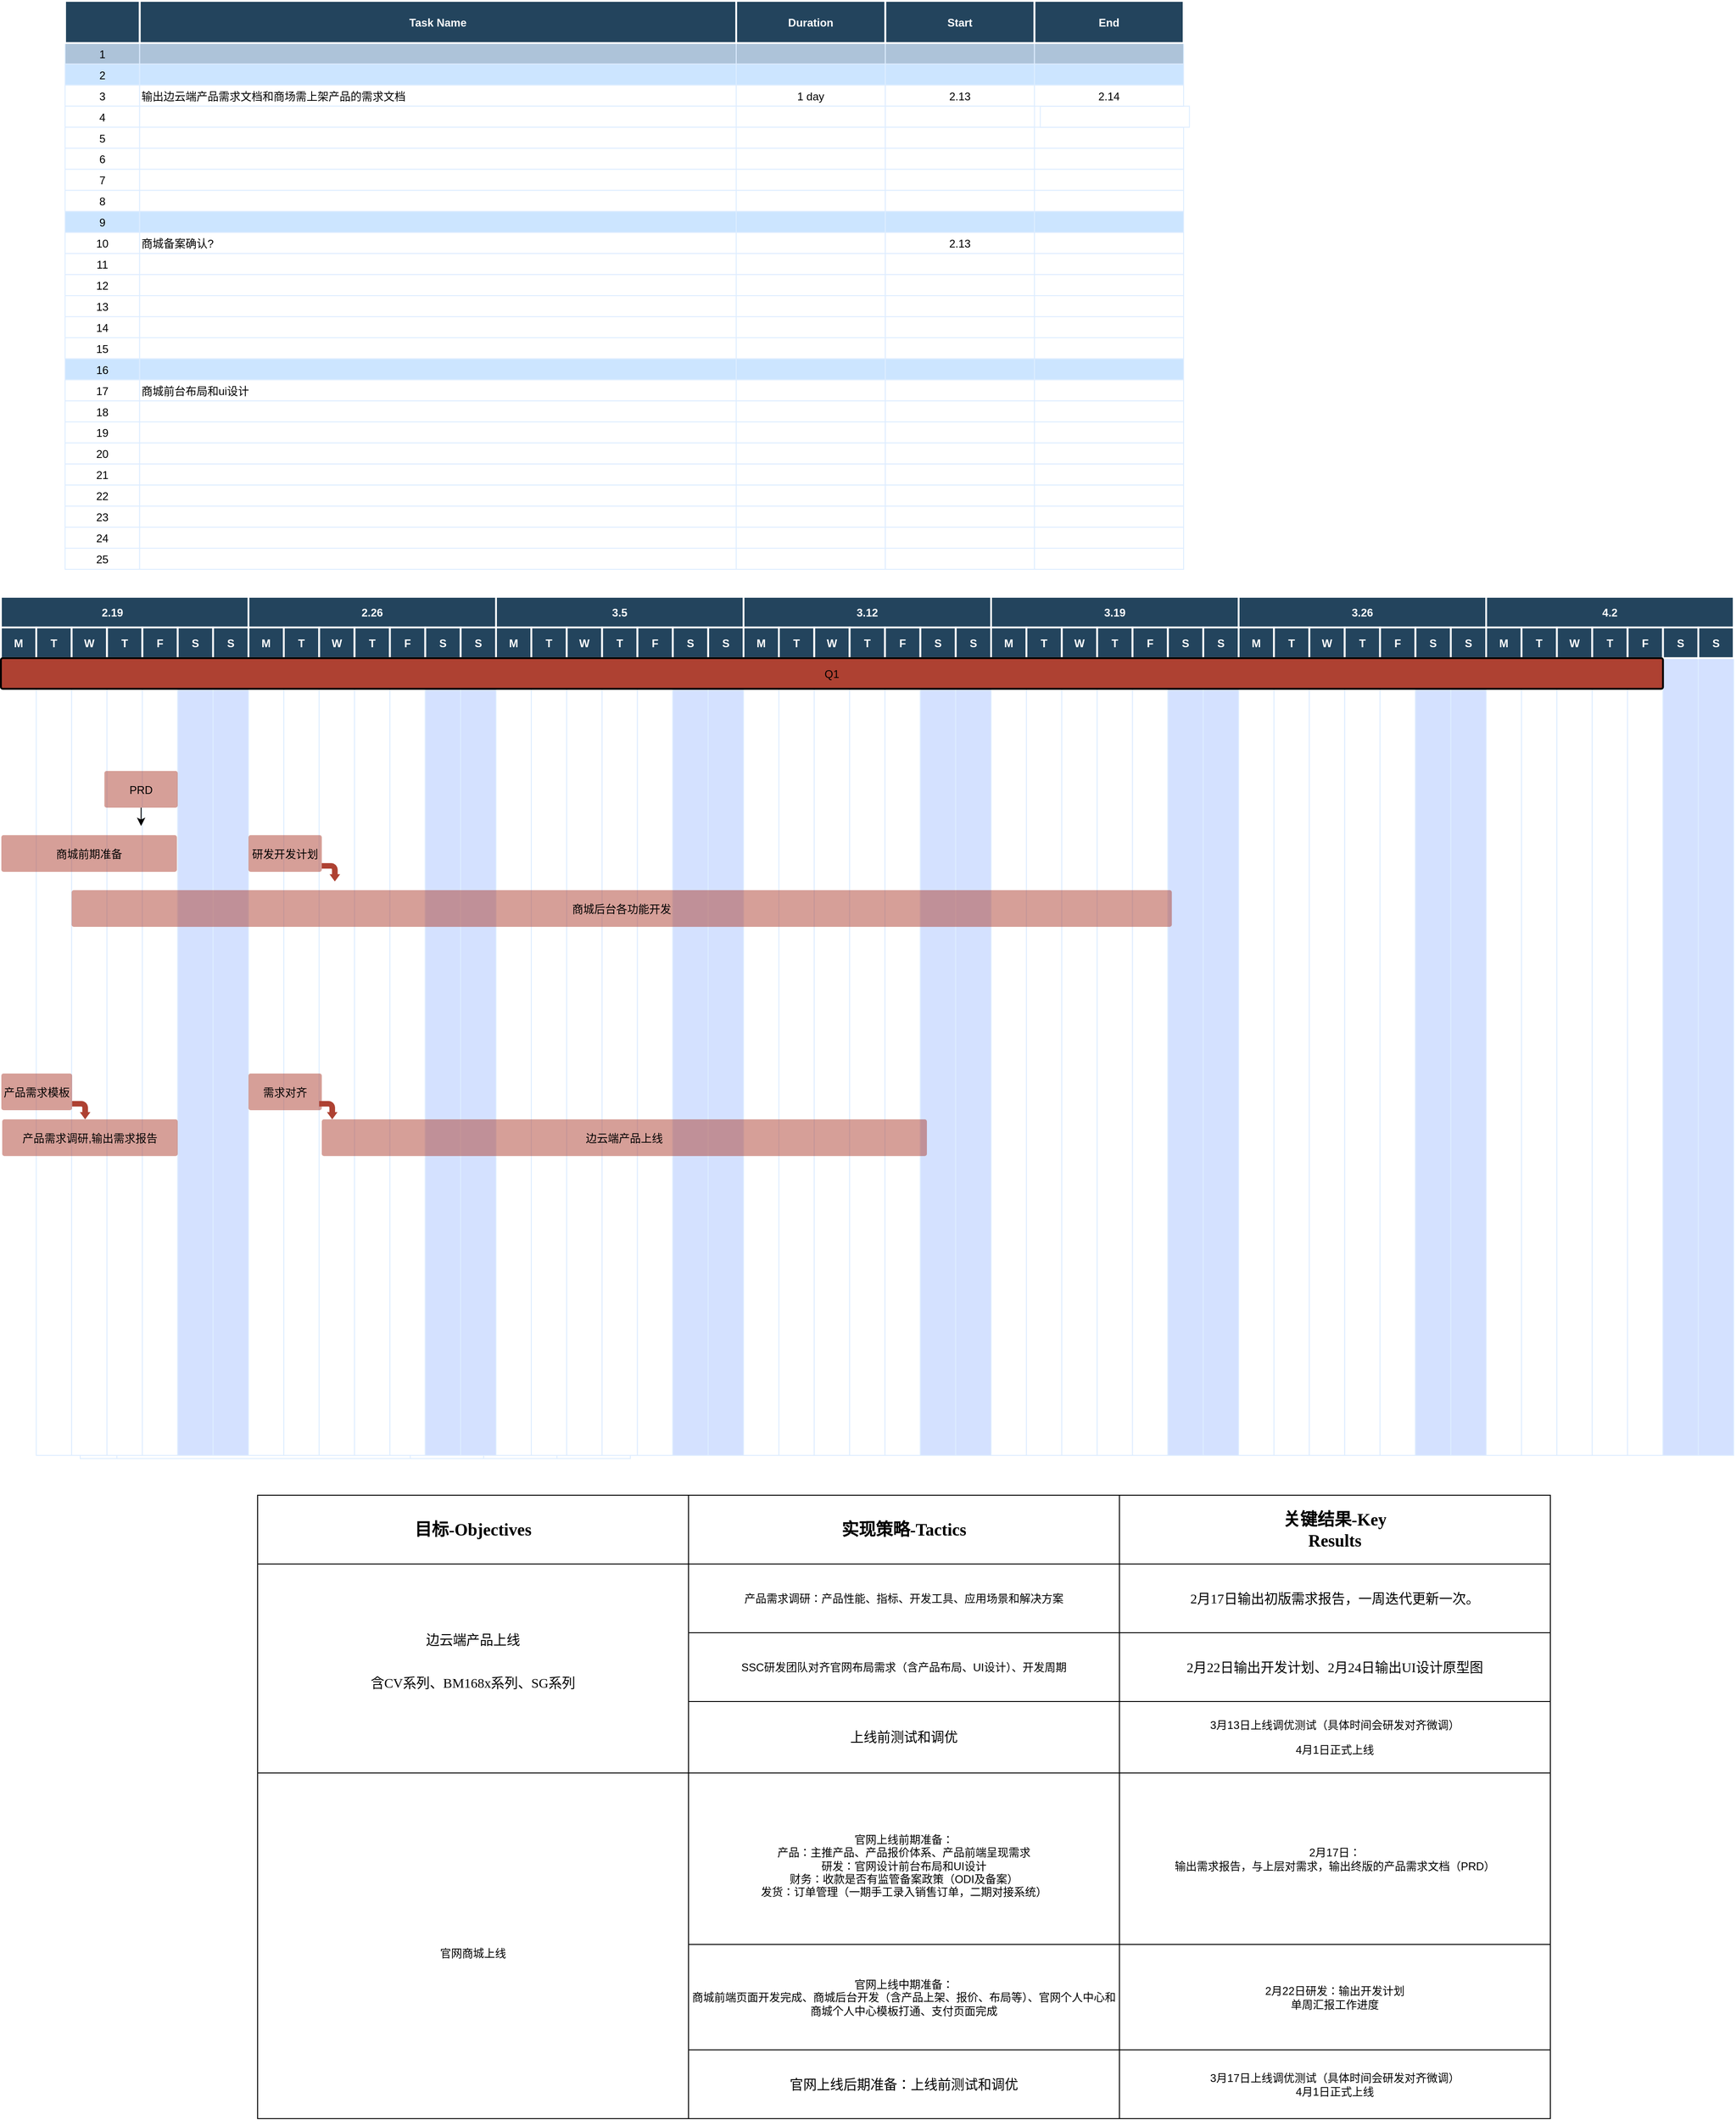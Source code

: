 <mxfile version="20.8.20" type="github">
  <diagram name="Page-1" id="8378b5f6-a2b2-b727-a746-972ab9d02e00">
    <mxGraphModel dx="2355" dy="2565.5" grid="1" gridSize="10" guides="1" tooltips="1" connect="0" arrows="1" fold="1" page="1" pageScale="1.5" pageWidth="1169" pageHeight="827" background="none" math="0" shadow="0">
      <root>
        <mxCell id="0" />
        <mxCell id="1" parent="0" />
        <mxCell id="189" value="26" style="strokeColor=#DEEDFF" parent="1" vertex="1">
          <mxGeometry x="86.5" y="610.0" width="40" height="20" as="geometry" />
        </mxCell>
        <mxCell id="190" value="" style="align=left;strokeColor=#DEEDFF" parent="1" vertex="1">
          <mxGeometry x="126.5" y="610.0" width="320.0" height="20" as="geometry" />
        </mxCell>
        <mxCell id="191" value="" style="strokeColor=#DEEDFF" parent="1" vertex="1">
          <mxGeometry x="446.5" y="610.0" width="80.0" height="20" as="geometry" />
        </mxCell>
        <mxCell id="192" value="" style="strokeColor=#DEEDFF" parent="1" vertex="1">
          <mxGeometry x="526.5" y="610.0" width="80.0" height="20" as="geometry" />
        </mxCell>
        <mxCell id="193" value="" style="strokeColor=#DEEDFF" parent="1" vertex="1">
          <mxGeometry x="606.5" y="610.0" width="80.0" height="20" as="geometry" />
        </mxCell>
        <mxCell id="vqTSIfuXOB0uQjwyaAZh-279" value="" style="shape=table;startSize=0;container=1;collapsible=0;childLayout=tableLayout;" parent="1" vertex="1">
          <mxGeometry x="280" y="670" width="1410" height="680" as="geometry" />
        </mxCell>
        <mxCell id="vqTSIfuXOB0uQjwyaAZh-280" value="" style="shape=tableRow;horizontal=0;startSize=0;swimlaneHead=0;swimlaneBody=0;top=0;left=0;bottom=0;right=0;collapsible=0;dropTarget=0;fillColor=none;points=[[0,0.5],[1,0.5]];portConstraint=eastwest;" parent="vqTSIfuXOB0uQjwyaAZh-279" vertex="1">
          <mxGeometry width="1410" height="75" as="geometry" />
        </mxCell>
        <mxCell id="vqTSIfuXOB0uQjwyaAZh-281" value="&lt;span style=&quot;background-color: initial; font-size: 14pt; font-family: 等线; font-weight: bold;&quot;&gt;目标&lt;/span&gt;&lt;span style=&quot;background-color: initial; font-size: 14pt; font-family: 等线; font-weight: bold;&quot;&gt;-Objectives&lt;/span&gt;" style="shape=partialRectangle;html=1;whiteSpace=wrap;connectable=0;overflow=hidden;fillColor=none;top=0;left=0;bottom=0;right=0;pointerEvents=1;" parent="vqTSIfuXOB0uQjwyaAZh-280" vertex="1">
          <mxGeometry width="470" height="75" as="geometry">
            <mxRectangle width="470" height="75" as="alternateBounds" />
          </mxGeometry>
        </mxCell>
        <mxCell id="vqTSIfuXOB0uQjwyaAZh-282" value="&lt;span style=&quot;text-indent: 0in; background-color: initial; font-size: 14pt; font-family: 等线; font-weight: bold;&quot;&gt;实现策略&lt;/span&gt;&lt;span style=&quot;text-indent: 0in; background-color: initial; font-size: 14pt; font-family: 等线; font-weight: bold;&quot;&gt;-Tactics&lt;/span&gt;&lt;br&gt;" style="shape=partialRectangle;html=1;whiteSpace=wrap;connectable=0;overflow=hidden;fillColor=none;top=0;left=0;bottom=0;right=0;pointerEvents=1;verticalAlign=middle;" parent="vqTSIfuXOB0uQjwyaAZh-280" vertex="1">
          <mxGeometry x="470" width="470" height="75" as="geometry">
            <mxRectangle width="470" height="75" as="alternateBounds" />
          </mxGeometry>
        </mxCell>
        <mxCell id="vqTSIfuXOB0uQjwyaAZh-283" value="&lt;span style=&quot;background-color: initial; font-size: 14pt; font-family: 等线; font-weight: bold;&quot;&gt;关键结果&lt;/span&gt;&lt;span style=&quot;background-color: initial; font-size: 14pt; font-family: 等线; font-weight: bold;&quot;&gt;-Key&lt;/span&gt;&lt;br&gt;&lt;p style=&quot;margin-top: 0pt; margin-bottom: 0pt; margin-left: 0in; direction: ltr; unicode-bidi: embed; word-break: normal;&quot;&gt;&lt;span style=&quot;font-size: 14pt; font-family: 等线; font-weight: bold;&quot;&gt;Results&lt;/span&gt;&lt;/p&gt;" style="shape=partialRectangle;html=1;whiteSpace=wrap;connectable=0;overflow=hidden;fillColor=none;top=0;left=0;bottom=0;right=0;pointerEvents=1;verticalAlign=middle;" parent="vqTSIfuXOB0uQjwyaAZh-280" vertex="1">
          <mxGeometry x="940" width="470" height="75" as="geometry">
            <mxRectangle width="470" height="75" as="alternateBounds" />
          </mxGeometry>
        </mxCell>
        <mxCell id="vqTSIfuXOB0uQjwyaAZh-284" value="" style="shape=tableRow;horizontal=0;startSize=0;swimlaneHead=0;swimlaneBody=0;top=0;left=0;bottom=0;right=0;collapsible=0;dropTarget=0;fillColor=none;points=[[0,0.5],[1,0.5]];portConstraint=eastwest;" parent="vqTSIfuXOB0uQjwyaAZh-279" vertex="1">
          <mxGeometry y="75" width="1410" height="75" as="geometry" />
        </mxCell>
        <mxCell id="vqTSIfuXOB0uQjwyaAZh-285" value="&lt;span style=&quot;font-family: 等线; font-size: 11pt; background-color: initial;&quot;&gt;边云端产品上线&lt;/span&gt;&lt;br&gt;&lt;br&gt;&lt;br&gt;&lt;p style=&quot;margin-top: 0pt; margin-bottom: 0pt; margin-left: 0in; direction: ltr; unicode-bidi: embed; word-break: normal;&quot;&gt;&lt;span style=&quot;font-size: 11pt; font-family: 等线;&quot;&gt;含CV系列、BM168x系列、SG系列&lt;/span&gt;&lt;/p&gt;&lt;br&gt;" style="shape=partialRectangle;html=1;whiteSpace=wrap;connectable=0;overflow=hidden;fillColor=none;top=0;left=0;bottom=0;right=0;pointerEvents=1;rowspan=3;colspan=1;" parent="vqTSIfuXOB0uQjwyaAZh-284" vertex="1">
          <mxGeometry width="470" height="228" as="geometry">
            <mxRectangle width="470" height="75" as="alternateBounds" />
          </mxGeometry>
        </mxCell>
        <mxCell id="vqTSIfuXOB0uQjwyaAZh-286" value="产品需求调研：产品性能、指标、开发工具、应用场景和解决方案" style="shape=partialRectangle;html=1;whiteSpace=wrap;connectable=0;overflow=hidden;fillColor=none;top=0;left=0;bottom=0;right=0;pointerEvents=1;" parent="vqTSIfuXOB0uQjwyaAZh-284" vertex="1">
          <mxGeometry x="470" width="470" height="75" as="geometry">
            <mxRectangle width="470" height="75" as="alternateBounds" />
          </mxGeometry>
        </mxCell>
        <mxCell id="vqTSIfuXOB0uQjwyaAZh-287" value="&lt;span style=&quot;background-color: initial; font-size: 11pt; font-family: 等线;&quot;&gt;2&lt;/span&gt;&lt;span style=&quot;background-color: initial; font-size: 11pt; font-family: 等线;&quot;&gt;月&lt;/span&gt;&lt;span style=&quot;background-color: initial; font-size: 11pt; font-family: 等线;&quot;&gt;17&lt;/span&gt;&lt;span style=&quot;background-color: initial; font-size: 11pt; font-family: 等线;&quot;&gt;日输出初版需求报告，一周迭代更新一次。&lt;/span&gt;" style="shape=partialRectangle;html=1;whiteSpace=wrap;connectable=0;overflow=hidden;fillColor=none;top=0;left=0;bottom=0;right=0;pointerEvents=1;" parent="vqTSIfuXOB0uQjwyaAZh-284" vertex="1">
          <mxGeometry x="940" width="470" height="75" as="geometry">
            <mxRectangle width="470" height="75" as="alternateBounds" />
          </mxGeometry>
        </mxCell>
        <mxCell id="vqTSIfuXOB0uQjwyaAZh-288" value="" style="shape=tableRow;horizontal=0;startSize=0;swimlaneHead=0;swimlaneBody=0;top=0;left=0;bottom=0;right=0;collapsible=0;dropTarget=0;fillColor=none;points=[[0,0.5],[1,0.5]];portConstraint=eastwest;" parent="vqTSIfuXOB0uQjwyaAZh-279" vertex="1">
          <mxGeometry y="150" width="1410" height="75" as="geometry" />
        </mxCell>
        <mxCell id="vqTSIfuXOB0uQjwyaAZh-289" value="" style="shape=partialRectangle;html=1;whiteSpace=wrap;connectable=0;overflow=hidden;fillColor=none;top=0;left=0;bottom=0;right=0;pointerEvents=1;" parent="vqTSIfuXOB0uQjwyaAZh-288" vertex="1" visible="0">
          <mxGeometry width="470" height="75" as="geometry">
            <mxRectangle width="470" height="75" as="alternateBounds" />
          </mxGeometry>
        </mxCell>
        <mxCell id="vqTSIfuXOB0uQjwyaAZh-290" value="SSC研发团队对齐官网布局需求（含产品布局、UI设计）、开发周期" style="shape=partialRectangle;html=1;whiteSpace=wrap;connectable=0;overflow=hidden;fillColor=none;top=0;left=0;bottom=0;right=0;pointerEvents=1;" parent="vqTSIfuXOB0uQjwyaAZh-288" vertex="1">
          <mxGeometry x="470" width="470" height="75" as="geometry">
            <mxRectangle width="470" height="75" as="alternateBounds" />
          </mxGeometry>
        </mxCell>
        <mxCell id="vqTSIfuXOB0uQjwyaAZh-291" value="&lt;span style=&quot;background-color: initial; font-size: 11pt; font-family: 等线;&quot;&gt;2&lt;/span&gt;&lt;span style=&quot;background-color: initial; font-size: 11pt; font-family: 等线;&quot;&gt;月&lt;/span&gt;&lt;span style=&quot;background-color: initial; font-size: 11pt; font-family: 等线;&quot;&gt;22&lt;/span&gt;&lt;span style=&quot;background-color: initial; font-size: 11pt; font-family: 等线;&quot;&gt;日输出开发计划、&lt;/span&gt;&lt;span style=&quot;background-color: initial; font-size: 11pt; font-family: 等线;&quot;&gt;2&lt;/span&gt;&lt;span style=&quot;background-color: initial; font-size: 11pt; font-family: 等线;&quot;&gt;月&lt;/span&gt;&lt;span style=&quot;background-color: initial; font-size: 11pt; font-family: 等线;&quot;&gt;24&lt;/span&gt;&lt;span style=&quot;background-color: initial; font-size: 11pt; font-family: 等线;&quot;&gt;日输出&lt;/span&gt;&lt;span style=&quot;background-color: initial; font-size: 11pt; font-family: 等线;&quot;&gt;UI&lt;/span&gt;&lt;span style=&quot;background-color: initial; font-size: 11pt; font-family: 等线;&quot;&gt;设计原型图&lt;/span&gt;" style="shape=partialRectangle;html=1;whiteSpace=wrap;connectable=0;overflow=hidden;fillColor=none;top=0;left=0;bottom=0;right=0;pointerEvents=1;" parent="vqTSIfuXOB0uQjwyaAZh-288" vertex="1">
          <mxGeometry x="940" width="470" height="75" as="geometry">
            <mxRectangle width="470" height="75" as="alternateBounds" />
          </mxGeometry>
        </mxCell>
        <mxCell id="vqTSIfuXOB0uQjwyaAZh-292" value="" style="shape=tableRow;horizontal=0;startSize=0;swimlaneHead=0;swimlaneBody=0;top=0;left=0;bottom=0;right=0;collapsible=0;dropTarget=0;fillColor=none;points=[[0,0.5],[1,0.5]];portConstraint=eastwest;" parent="vqTSIfuXOB0uQjwyaAZh-279" vertex="1">
          <mxGeometry y="225" width="1410" height="78" as="geometry" />
        </mxCell>
        <mxCell id="vqTSIfuXOB0uQjwyaAZh-293" value="" style="shape=partialRectangle;html=1;whiteSpace=wrap;connectable=0;overflow=hidden;fillColor=none;top=0;left=0;bottom=0;right=0;pointerEvents=1;" parent="vqTSIfuXOB0uQjwyaAZh-292" vertex="1" visible="0">
          <mxGeometry width="470" height="78" as="geometry">
            <mxRectangle width="470" height="78" as="alternateBounds" />
          </mxGeometry>
        </mxCell>
        <mxCell id="vqTSIfuXOB0uQjwyaAZh-294" value="&lt;span style=&quot;font-family: 等线; font-size: 11pt; background-color: initial;&quot;&gt;上线前测试和调优&lt;/span&gt;&lt;br&gt;" style="shape=partialRectangle;html=1;whiteSpace=wrap;connectable=0;overflow=hidden;fillColor=none;top=0;left=0;bottom=0;right=0;pointerEvents=1;" parent="vqTSIfuXOB0uQjwyaAZh-292" vertex="1">
          <mxGeometry x="470" width="470" height="78" as="geometry">
            <mxRectangle width="470" height="78" as="alternateBounds" />
          </mxGeometry>
        </mxCell>
        <mxCell id="vqTSIfuXOB0uQjwyaAZh-295" value="&lt;p&gt;3月13日上线调优测试（具体时间会研发对齐微调）&lt;/p&gt;&lt;p&gt;&lt;span style=&quot;background-color: initial;&quot;&gt;4月1日正式上线&lt;/span&gt;&lt;/p&gt;" style="shape=partialRectangle;html=1;whiteSpace=wrap;connectable=0;overflow=hidden;fillColor=none;top=0;left=0;bottom=0;right=0;pointerEvents=1;" parent="vqTSIfuXOB0uQjwyaAZh-292" vertex="1">
          <mxGeometry x="940" width="470" height="78" as="geometry">
            <mxRectangle width="470" height="78" as="alternateBounds" />
          </mxGeometry>
        </mxCell>
        <mxCell id="vqTSIfuXOB0uQjwyaAZh-296" value="" style="shape=tableRow;horizontal=0;startSize=0;swimlaneHead=0;swimlaneBody=0;top=0;left=0;bottom=0;right=0;collapsible=0;dropTarget=0;fillColor=none;points=[[0,0.5],[1,0.5]];portConstraint=eastwest;" parent="vqTSIfuXOB0uQjwyaAZh-279" vertex="1">
          <mxGeometry y="303" width="1410" height="187" as="geometry" />
        </mxCell>
        <mxCell id="vqTSIfuXOB0uQjwyaAZh-297" value="&lt;br&gt;&lt;div&gt;官网商城上线&lt;/div&gt;" style="shape=partialRectangle;html=1;whiteSpace=wrap;connectable=0;overflow=hidden;fillColor=none;top=0;left=0;bottom=0;right=0;pointerEvents=1;rowspan=3;colspan=1;" parent="vqTSIfuXOB0uQjwyaAZh-296" vertex="1">
          <mxGeometry width="470" height="377" as="geometry">
            <mxRectangle width="470" height="187" as="alternateBounds" />
          </mxGeometry>
        </mxCell>
        <mxCell id="vqTSIfuXOB0uQjwyaAZh-298" value="&lt;div&gt;&lt;br&gt;&lt;/div&gt;&lt;div&gt;官网上线前期准备：&lt;/div&gt;&lt;div&gt;产品：主推产品、产品报价体系、产品前端呈现需求&lt;/div&gt;&lt;div&gt;研发：官网设计前台布局和UI设计&lt;/div&gt;&lt;div&gt;财务：收款是否有监管备案政策（ODI及备案）&lt;/div&gt;&lt;div&gt;发货：订单管理（一期手工录入销售订单，二期对接系统）&lt;/div&gt;" style="shape=partialRectangle;html=1;whiteSpace=wrap;connectable=0;overflow=hidden;fillColor=none;top=0;left=0;bottom=0;right=0;pointerEvents=1;" parent="vqTSIfuXOB0uQjwyaAZh-296" vertex="1">
          <mxGeometry x="470" width="470" height="187" as="geometry">
            <mxRectangle width="470" height="187" as="alternateBounds" />
          </mxGeometry>
        </mxCell>
        <mxCell id="vqTSIfuXOB0uQjwyaAZh-299" value="&lt;div&gt;2月17日：&lt;/div&gt;&lt;div&gt;输出需求报告，与上层对需求，输出终版的产品需求文档（PRD）&lt;/div&gt;" style="shape=partialRectangle;html=1;whiteSpace=wrap;connectable=0;overflow=hidden;fillColor=none;top=0;left=0;bottom=0;right=0;pointerEvents=1;" parent="vqTSIfuXOB0uQjwyaAZh-296" vertex="1">
          <mxGeometry x="940" width="470" height="187" as="geometry">
            <mxRectangle width="470" height="187" as="alternateBounds" />
          </mxGeometry>
        </mxCell>
        <mxCell id="vqTSIfuXOB0uQjwyaAZh-300" value="" style="shape=tableRow;horizontal=0;startSize=0;swimlaneHead=0;swimlaneBody=0;top=0;left=0;bottom=0;right=0;collapsible=0;dropTarget=0;fillColor=none;points=[[0,0.5],[1,0.5]];portConstraint=eastwest;" parent="vqTSIfuXOB0uQjwyaAZh-279" vertex="1">
          <mxGeometry y="490" width="1410" height="115" as="geometry" />
        </mxCell>
        <mxCell id="vqTSIfuXOB0uQjwyaAZh-301" value="" style="shape=partialRectangle;html=1;whiteSpace=wrap;connectable=0;overflow=hidden;fillColor=none;top=0;left=0;bottom=0;right=0;pointerEvents=1;" parent="vqTSIfuXOB0uQjwyaAZh-300" vertex="1" visible="0">
          <mxGeometry width="470" height="115" as="geometry">
            <mxRectangle width="470" height="115" as="alternateBounds" />
          </mxGeometry>
        </mxCell>
        <mxCell id="vqTSIfuXOB0uQjwyaAZh-302" value="&lt;div&gt;官网上线中期准备：&lt;/div&gt;&lt;div&gt;商城前端页面开发完成、商城后台开发（含产品上架、报价、布局等）、官网个人中心和商城个人中心模板打通、支付页面完成&lt;/div&gt;" style="shape=partialRectangle;html=1;whiteSpace=wrap;connectable=0;overflow=hidden;fillColor=none;top=0;left=0;bottom=0;right=0;pointerEvents=1;" parent="vqTSIfuXOB0uQjwyaAZh-300" vertex="1">
          <mxGeometry x="470" width="470" height="115" as="geometry">
            <mxRectangle width="470" height="115" as="alternateBounds" />
          </mxGeometry>
        </mxCell>
        <mxCell id="vqTSIfuXOB0uQjwyaAZh-303" value="&lt;div&gt;2月22日研发：输出开发计划&lt;/div&gt;&lt;div&gt;单周汇报工作进度&lt;/div&gt;" style="shape=partialRectangle;html=1;whiteSpace=wrap;connectable=0;overflow=hidden;fillColor=none;top=0;left=0;bottom=0;right=0;pointerEvents=1;" parent="vqTSIfuXOB0uQjwyaAZh-300" vertex="1">
          <mxGeometry x="940" width="470" height="115" as="geometry">
            <mxRectangle width="470" height="115" as="alternateBounds" />
          </mxGeometry>
        </mxCell>
        <mxCell id="vqTSIfuXOB0uQjwyaAZh-304" style="shape=tableRow;horizontal=0;startSize=0;swimlaneHead=0;swimlaneBody=0;top=0;left=0;bottom=0;right=0;collapsible=0;dropTarget=0;fillColor=none;points=[[0,0.5],[1,0.5]];portConstraint=eastwest;" parent="vqTSIfuXOB0uQjwyaAZh-279" vertex="1">
          <mxGeometry y="605" width="1410" height="75" as="geometry" />
        </mxCell>
        <mxCell id="vqTSIfuXOB0uQjwyaAZh-305" style="shape=partialRectangle;html=1;whiteSpace=wrap;connectable=0;overflow=hidden;fillColor=none;top=0;left=0;bottom=0;right=0;pointerEvents=1;" parent="vqTSIfuXOB0uQjwyaAZh-304" vertex="1" visible="0">
          <mxGeometry width="470" height="75" as="geometry">
            <mxRectangle width="470" height="75" as="alternateBounds" />
          </mxGeometry>
        </mxCell>
        <mxCell id="vqTSIfuXOB0uQjwyaAZh-306" value="&lt;span style=&quot;background-color: initial; font-size: 11pt; font-family: 等线;&quot;&gt;官网上线后期准备：&lt;/span&gt;&lt;span style=&quot;background-color: initial; font-size: 11pt; font-family: 等线;&quot;&gt;上线前测试和调优&lt;/span&gt;" style="shape=partialRectangle;html=1;whiteSpace=wrap;connectable=0;overflow=hidden;fillColor=none;top=0;left=0;bottom=0;right=0;pointerEvents=1;" parent="vqTSIfuXOB0uQjwyaAZh-304" vertex="1">
          <mxGeometry x="470" width="470" height="75" as="geometry">
            <mxRectangle width="470" height="75" as="alternateBounds" />
          </mxGeometry>
        </mxCell>
        <mxCell id="vqTSIfuXOB0uQjwyaAZh-307" value="&lt;div&gt;3月17日上线调优测试（具体时间会研发对齐微调）&lt;/div&gt;&lt;div&gt;4月1日正式上线&lt;/div&gt;" style="shape=partialRectangle;html=1;whiteSpace=wrap;connectable=0;overflow=hidden;fillColor=none;top=0;left=0;bottom=0;right=0;pointerEvents=1;" parent="vqTSIfuXOB0uQjwyaAZh-304" vertex="1">
          <mxGeometry x="940" width="470" height="75" as="geometry">
            <mxRectangle width="470" height="75" as="alternateBounds" />
          </mxGeometry>
        </mxCell>
        <mxCell id="207" value="" style="strokeColor=#DEEDFF" parent="1" vertex="1">
          <mxGeometry x="540.0" y="-243.103" width="38.571" height="869.655" as="geometry" />
        </mxCell>
        <mxCell id="194" value="" style="strokeColor=#DEEDFF" parent="1" vertex="1">
          <mxGeometry x="38.571" y="-243.103" width="38.571" height="869.655" as="geometry" />
        </mxCell>
        <mxCell id="195" value="" style="strokeColor=#DEEDFF" parent="1" vertex="1">
          <mxGeometry x="77.143" y="-243.103" width="38.571" height="869.655" as="geometry" />
        </mxCell>
        <mxCell id="196" value="" style="strokeColor=#DEEDFF" parent="1" vertex="1">
          <mxGeometry x="115.714" y="-243.103" width="38.571" height="869.655" as="geometry" />
        </mxCell>
        <mxCell id="197" value="" style="strokeColor=#DEEDFF" parent="1" vertex="1">
          <mxGeometry x="154.286" y="-243.103" width="38.571" height="869.655" as="geometry" />
        </mxCell>
        <mxCell id="198" value="" style="strokeColor=#DEEDFF;fillColor=#D4E1FF" parent="1" vertex="1">
          <mxGeometry x="192.857" y="-243.103" width="38.571" height="869.655" as="geometry" />
        </mxCell>
        <mxCell id="199" value="" style="strokeColor=#DEEDFF;fillColor=#D4E1FF" parent="1" vertex="1">
          <mxGeometry x="231.429" y="-243.103" width="38.571" height="869.655" as="geometry" />
        </mxCell>
        <mxCell id="200" value="" style="strokeColor=#DEEDFF" parent="1" vertex="1">
          <mxGeometry x="270.0" y="-243.103" width="38.571" height="869.655" as="geometry" />
        </mxCell>
        <mxCell id="201" value="" style="strokeColor=#DEEDFF" parent="1" vertex="1">
          <mxGeometry x="308.571" y="-243.103" width="38.571" height="869.655" as="geometry" />
        </mxCell>
        <mxCell id="202" value="" style="strokeColor=#DEEDFF" parent="1" vertex="1">
          <mxGeometry x="347.143" y="-243.103" width="38.571" height="869.655" as="geometry" />
        </mxCell>
        <mxCell id="203" value="" style="strokeColor=#DEEDFF" parent="1" vertex="1">
          <mxGeometry x="385.714" y="-243.103" width="38.571" height="869.655" as="geometry" />
        </mxCell>
        <mxCell id="204" value="" style="strokeColor=#DEEDFF" parent="1" vertex="1">
          <mxGeometry x="424.286" y="-243.103" width="38.571" height="869.655" as="geometry" />
        </mxCell>
        <mxCell id="205" value="" style="strokeColor=#DEEDFF;fillColor=#D4E1FF" parent="1" vertex="1">
          <mxGeometry x="462.857" y="-243.103" width="38.571" height="869.655" as="geometry" />
        </mxCell>
        <mxCell id="206" value="" style="strokeColor=#DEEDFF;fillColor=#D4E1FF" parent="1" vertex="1">
          <mxGeometry x="501.429" y="-243.103" width="38.571" height="869.655" as="geometry" />
        </mxCell>
        <mxCell id="208" value="" style="strokeColor=#DEEDFF" parent="1" vertex="1">
          <mxGeometry x="578.571" y="-243.103" width="38.571" height="869.655" as="geometry" />
        </mxCell>
        <mxCell id="209" value="" style="strokeColor=#DEEDFF" parent="1" vertex="1">
          <mxGeometry x="617.143" y="-243.103" width="38.571" height="869.655" as="geometry" />
        </mxCell>
        <mxCell id="210" value="" style="strokeColor=#DEEDFF" parent="1" vertex="1">
          <mxGeometry x="655.714" y="-243.103" width="38.571" height="869.655" as="geometry" />
        </mxCell>
        <mxCell id="211" value="" style="strokeColor=#DEEDFF" parent="1" vertex="1">
          <mxGeometry x="694.286" y="-243.103" width="38.571" height="869.655" as="geometry" />
        </mxCell>
        <mxCell id="212" value="" style="strokeColor=#DEEDFF;fillColor=#D4E1FF" parent="1" vertex="1">
          <mxGeometry x="732.857" y="-243.103" width="38.571" height="869.655" as="geometry" />
        </mxCell>
        <mxCell id="213" value="" style="strokeColor=#DEEDFF;fillColor=#D4E1FF" parent="1" vertex="1">
          <mxGeometry x="771.429" y="-243.103" width="38.571" height="869.655" as="geometry" />
        </mxCell>
        <mxCell id="214" value="" style="strokeColor=#DEEDFF" parent="1" vertex="1">
          <mxGeometry x="810.0" y="-243.103" width="38.571" height="869.655" as="geometry" />
        </mxCell>
        <mxCell id="215" value="" style="strokeColor=#DEEDFF" parent="1" vertex="1">
          <mxGeometry x="848.571" y="-243.103" width="38.571" height="869.655" as="geometry" />
        </mxCell>
        <mxCell id="216" value="" style="strokeColor=#DEEDFF" parent="1" vertex="1">
          <mxGeometry x="887.143" y="-243.103" width="38.571" height="869.655" as="geometry" />
        </mxCell>
        <mxCell id="217" value="" style="strokeColor=#DEEDFF" parent="1" vertex="1">
          <mxGeometry x="925.714" y="-243.103" width="38.571" height="869.655" as="geometry" />
        </mxCell>
        <mxCell id="218" value="" style="strokeColor=#DEEDFF" parent="1" vertex="1">
          <mxGeometry x="964.286" y="-243.103" width="38.571" height="869.655" as="geometry" />
        </mxCell>
        <mxCell id="219" value="" style="strokeColor=#DEEDFF;fillColor=#D4E1FF" parent="1" vertex="1">
          <mxGeometry x="1002.857" y="-243.103" width="38.571" height="869.655" as="geometry" />
        </mxCell>
        <mxCell id="220" value="" style="strokeColor=#DEEDFF;fillColor=#D4E1FF" parent="1" vertex="1">
          <mxGeometry x="1041.429" y="-243.103" width="38.571" height="869.655" as="geometry" />
        </mxCell>
        <mxCell id="221" value="" style="strokeColor=#DEEDFF" parent="1" vertex="1">
          <mxGeometry x="1080.0" y="-243.103" width="38.571" height="869.655" as="geometry" />
        </mxCell>
        <mxCell id="222" value="" style="strokeColor=#DEEDFF" parent="1" vertex="1">
          <mxGeometry x="1118.571" y="-243.103" width="38.571" height="869.655" as="geometry" />
        </mxCell>
        <mxCell id="223" value="" style="strokeColor=#DEEDFF" parent="1" vertex="1">
          <mxGeometry x="1157.143" y="-243.103" width="38.571" height="869.655" as="geometry" />
        </mxCell>
        <mxCell id="224" value="" style="strokeColor=#DEEDFF" parent="1" vertex="1">
          <mxGeometry x="1195.714" y="-243.103" width="38.571" height="869.655" as="geometry" />
        </mxCell>
        <mxCell id="225" value="" style="strokeColor=#DEEDFF" parent="1" vertex="1">
          <mxGeometry x="1234.286" y="-243.103" width="38.571" height="869.655" as="geometry" />
        </mxCell>
        <mxCell id="226" value="" style="strokeColor=#DEEDFF;fillColor=#D4E1FF" parent="1" vertex="1">
          <mxGeometry x="1272.857" y="-243.103" width="38.571" height="869.655" as="geometry" />
        </mxCell>
        <mxCell id="227" value="" style="strokeColor=#DEEDFF;fillColor=#D4E1FF" parent="1" vertex="1">
          <mxGeometry x="1311.429" y="-243.103" width="38.571" height="869.655" as="geometry" />
        </mxCell>
        <mxCell id="228" value="" style="strokeColor=#DEEDFF" parent="1" vertex="1">
          <mxGeometry x="1350.0" y="-243.103" width="38.571" height="869.655" as="geometry" />
        </mxCell>
        <mxCell id="229" value="" style="strokeColor=#DEEDFF" parent="1" vertex="1">
          <mxGeometry x="1388.571" y="-243.103" width="38.571" height="869.655" as="geometry" />
        </mxCell>
        <mxCell id="230" value="" style="strokeColor=#DEEDFF" parent="1" vertex="1">
          <mxGeometry x="1427.143" y="-243.103" width="38.571" height="869.655" as="geometry" />
        </mxCell>
        <mxCell id="231" value="" style="strokeColor=#DEEDFF" parent="1" vertex="1">
          <mxGeometry x="1465.714" y="-243.103" width="38.571" height="869.655" as="geometry" />
        </mxCell>
        <mxCell id="232" value="" style="strokeColor=#DEEDFF" parent="1" vertex="1">
          <mxGeometry x="1504.286" y="-243.103" width="38.571" height="869.655" as="geometry" />
        </mxCell>
        <mxCell id="233" value="" style="strokeColor=#DEEDFF;fillColor=#D4E1FF" parent="1" vertex="1">
          <mxGeometry x="1542.857" y="-243.103" width="38.571" height="869.655" as="geometry" />
        </mxCell>
        <mxCell id="234" value="" style="strokeColor=#DEEDFF;fillColor=#D4E1FF" parent="1" vertex="1">
          <mxGeometry x="1581.429" y="-243.103" width="38.571" height="869.655" as="geometry" />
        </mxCell>
        <mxCell id="235" value="" style="strokeColor=#DEEDFF" parent="1" vertex="1">
          <mxGeometry x="1620" y="-243.103" width="38.571" height="869.655" as="geometry" />
        </mxCell>
        <mxCell id="236" value="" style="strokeColor=#DEEDFF" parent="1" vertex="1">
          <mxGeometry x="1658.571" y="-243.103" width="38.571" height="869.655" as="geometry" />
        </mxCell>
        <mxCell id="237" value="" style="strokeColor=#DEEDFF" parent="1" vertex="1">
          <mxGeometry x="1697.143" y="-243.103" width="38.571" height="869.655" as="geometry" />
        </mxCell>
        <mxCell id="238" value="" style="strokeColor=#DEEDFF" parent="1" vertex="1">
          <mxGeometry x="1735.714" y="-243.103" width="38.571" height="869.655" as="geometry" />
        </mxCell>
        <mxCell id="239" value="" style="strokeColor=#DEEDFF" parent="1" vertex="1">
          <mxGeometry x="1774.286" y="-243.103" width="38.571" height="869.655" as="geometry" />
        </mxCell>
        <mxCell id="240" value="" style="strokeColor=#DEEDFF;fillColor=#D4E1FF" parent="1" vertex="1">
          <mxGeometry x="1812.857" y="-243.103" width="38.571" height="869.655" as="geometry" />
        </mxCell>
        <mxCell id="241" value="" style="strokeColor=#DEEDFF;fillColor=#D4E1FF" parent="1" vertex="1">
          <mxGeometry x="1851.429" y="-243.103" width="38.571" height="869.655" as="geometry" />
        </mxCell>
        <mxCell id="4" value="2.19        " style="fillColor=#23445D;strokeColor=#FFFFFF;strokeWidth=2;fontColor=#FFFFFF;fontStyle=1" parent="1" vertex="1">
          <mxGeometry x="3.508e-12" y="-310.0" width="270.0" height="33.448" as="geometry" />
        </mxCell>
        <mxCell id="5" value="M" style="fillColor=#23445D;strokeColor=#FFFFFF;strokeWidth=2;fontColor=#FFFFFF;fontStyle=1" parent="1" vertex="1">
          <mxGeometry x="3.508e-12" y="-276.552" width="38.571" height="33.448" as="geometry" />
        </mxCell>
        <mxCell id="6" value="T" style="fillColor=#23445D;strokeColor=#FFFFFF;strokeWidth=2;fontColor=#FFFFFF;fontStyle=1" parent="1" vertex="1">
          <mxGeometry x="38.571" y="-276.552" width="38.571" height="33.448" as="geometry" />
        </mxCell>
        <mxCell id="7" value="W" style="fillColor=#23445D;strokeColor=#FFFFFF;strokeWidth=2;fontColor=#FFFFFF;fontStyle=1" parent="1" vertex="1">
          <mxGeometry x="77.143" y="-276.552" width="38.571" height="33.448" as="geometry" />
        </mxCell>
        <mxCell id="8" value="T" style="fillColor=#23445D;strokeColor=#FFFFFF;strokeWidth=2;fontColor=#FFFFFF;fontStyle=1" parent="1" vertex="1">
          <mxGeometry x="115.714" y="-276.552" width="38.571" height="33.448" as="geometry" />
        </mxCell>
        <mxCell id="9" value="F" style="fillColor=#23445D;strokeColor=#FFFFFF;strokeWidth=2;fontColor=#FFFFFF;fontStyle=1" parent="1" vertex="1">
          <mxGeometry x="154.286" y="-276.552" width="38.571" height="33.448" as="geometry" />
        </mxCell>
        <mxCell id="10" value="S" style="fillColor=#23445D;strokeColor=#FFFFFF;strokeWidth=2;fontColor=#FFFFFF;fontStyle=1" parent="1" vertex="1">
          <mxGeometry x="192.857" y="-276.552" width="38.571" height="33.448" as="geometry" />
        </mxCell>
        <mxCell id="11" value="S" style="fillColor=#23445D;strokeColor=#FFFFFF;strokeWidth=2;fontColor=#FFFFFF;fontStyle=1" parent="1" vertex="1">
          <mxGeometry x="231.429" y="-276.552" width="38.571" height="33.448" as="geometry" />
        </mxCell>
        <mxCell id="15" value="2.26" style="fillColor=#23445D;strokeColor=#FFFFFF;strokeWidth=2;fontColor=#FFFFFF;fontStyle=1" parent="1" vertex="1">
          <mxGeometry x="270.0" y="-310.0" width="270.0" height="33.448" as="geometry" />
        </mxCell>
        <mxCell id="16" value="M" style="fillColor=#23445D;strokeColor=#FFFFFF;strokeWidth=2;fontColor=#FFFFFF;fontStyle=1" parent="1" vertex="1">
          <mxGeometry x="270.0" y="-276.552" width="38.571" height="33.448" as="geometry" />
        </mxCell>
        <mxCell id="17" value="T" style="fillColor=#23445D;strokeColor=#FFFFFF;strokeWidth=2;fontColor=#FFFFFF;fontStyle=1" parent="1" vertex="1">
          <mxGeometry x="308.571" y="-276.552" width="38.571" height="33.448" as="geometry" />
        </mxCell>
        <mxCell id="18" value="W" style="fillColor=#23445D;strokeColor=#FFFFFF;strokeWidth=2;fontColor=#FFFFFF;fontStyle=1" parent="1" vertex="1">
          <mxGeometry x="347.143" y="-276.552" width="38.571" height="33.448" as="geometry" />
        </mxCell>
        <mxCell id="19" value="T" style="fillColor=#23445D;strokeColor=#FFFFFF;strokeWidth=2;fontColor=#FFFFFF;fontStyle=1" parent="1" vertex="1">
          <mxGeometry x="385.714" y="-276.552" width="38.571" height="33.448" as="geometry" />
        </mxCell>
        <mxCell id="20" value="F" style="fillColor=#23445D;strokeColor=#FFFFFF;strokeWidth=2;fontColor=#FFFFFF;fontStyle=1" parent="1" vertex="1">
          <mxGeometry x="424.286" y="-276.552" width="38.571" height="33.448" as="geometry" />
        </mxCell>
        <mxCell id="21" value="S" style="fillColor=#23445D;strokeColor=#FFFFFF;strokeWidth=2;fontColor=#FFFFFF;fontStyle=1" parent="1" vertex="1">
          <mxGeometry x="462.857" y="-276.552" width="38.571" height="33.448" as="geometry" />
        </mxCell>
        <mxCell id="22" value="S" style="fillColor=#23445D;strokeColor=#FFFFFF;strokeWidth=2;fontColor=#FFFFFF;fontStyle=1" parent="1" vertex="1">
          <mxGeometry x="501.429" y="-276.552" width="38.571" height="33.448" as="geometry" />
        </mxCell>
        <mxCell id="23" value="3.5" style="fillColor=#23445D;strokeColor=#FFFFFF;strokeWidth=2;fontColor=#FFFFFF;fontStyle=1" parent="1" vertex="1">
          <mxGeometry x="540.0" y="-310.0" width="270.0" height="33.448" as="geometry" />
        </mxCell>
        <mxCell id="24" value="M" style="fillColor=#23445D;strokeColor=#FFFFFF;strokeWidth=2;fontColor=#FFFFFF;fontStyle=1" parent="1" vertex="1">
          <mxGeometry x="540.0" y="-276.552" width="38.571" height="33.448" as="geometry" />
        </mxCell>
        <mxCell id="25" value="T" style="fillColor=#23445D;strokeColor=#FFFFFF;strokeWidth=2;fontColor=#FFFFFF;fontStyle=1" parent="1" vertex="1">
          <mxGeometry x="578.571" y="-276.552" width="38.571" height="33.448" as="geometry" />
        </mxCell>
        <mxCell id="26" value="W" style="fillColor=#23445D;strokeColor=#FFFFFF;strokeWidth=2;fontColor=#FFFFFF;fontStyle=1" parent="1" vertex="1">
          <mxGeometry x="617.143" y="-276.552" width="38.571" height="33.448" as="geometry" />
        </mxCell>
        <mxCell id="27" value="T" style="fillColor=#23445D;strokeColor=#FFFFFF;strokeWidth=2;fontColor=#FFFFFF;fontStyle=1" parent="1" vertex="1">
          <mxGeometry x="655.714" y="-276.552" width="38.571" height="33.448" as="geometry" />
        </mxCell>
        <mxCell id="28" value="F" style="fillColor=#23445D;strokeColor=#FFFFFF;strokeWidth=2;fontColor=#FFFFFF;fontStyle=1" parent="1" vertex="1">
          <mxGeometry x="694.286" y="-276.552" width="38.571" height="33.448" as="geometry" />
        </mxCell>
        <mxCell id="29" value="S" style="fillColor=#23445D;strokeColor=#FFFFFF;strokeWidth=2;fontColor=#FFFFFF;fontStyle=1" parent="1" vertex="1">
          <mxGeometry x="732.857" y="-276.552" width="38.571" height="33.448" as="geometry" />
        </mxCell>
        <mxCell id="30" value="S" style="fillColor=#23445D;strokeColor=#FFFFFF;strokeWidth=2;fontColor=#FFFFFF;fontStyle=1" parent="1" vertex="1">
          <mxGeometry x="771.429" y="-276.552" width="38.571" height="33.448" as="geometry" />
        </mxCell>
        <mxCell id="31" value="3.12" style="fillColor=#23445D;strokeColor=#FFFFFF;strokeWidth=2;fontColor=#FFFFFF;fontStyle=1" parent="1" vertex="1">
          <mxGeometry x="810.0" y="-310.0" width="270.0" height="33.448" as="geometry" />
        </mxCell>
        <mxCell id="32" value="M" style="fillColor=#23445D;strokeColor=#FFFFFF;strokeWidth=2;fontColor=#FFFFFF;fontStyle=1" parent="1" vertex="1">
          <mxGeometry x="810.0" y="-276.552" width="38.571" height="33.448" as="geometry" />
        </mxCell>
        <mxCell id="33" value="T" style="fillColor=#23445D;strokeColor=#FFFFFF;strokeWidth=2;fontColor=#FFFFFF;fontStyle=1" parent="1" vertex="1">
          <mxGeometry x="848.571" y="-276.552" width="38.571" height="33.448" as="geometry" />
        </mxCell>
        <mxCell id="34" value="W" style="fillColor=#23445D;strokeColor=#FFFFFF;strokeWidth=2;fontColor=#FFFFFF;fontStyle=1" parent="1" vertex="1">
          <mxGeometry x="887.143" y="-276.552" width="38.571" height="33.448" as="geometry" />
        </mxCell>
        <mxCell id="35" value="T" style="fillColor=#23445D;strokeColor=#FFFFFF;strokeWidth=2;fontColor=#FFFFFF;fontStyle=1" parent="1" vertex="1">
          <mxGeometry x="925.714" y="-276.552" width="38.571" height="33.448" as="geometry" />
        </mxCell>
        <mxCell id="36" value="F" style="fillColor=#23445D;strokeColor=#FFFFFF;strokeWidth=2;fontColor=#FFFFFF;fontStyle=1" parent="1" vertex="1">
          <mxGeometry x="964.286" y="-276.552" width="38.571" height="33.448" as="geometry" />
        </mxCell>
        <mxCell id="37" value="S" style="fillColor=#23445D;strokeColor=#FFFFFF;strokeWidth=2;fontColor=#FFFFFF;fontStyle=1" parent="1" vertex="1">
          <mxGeometry x="1002.857" y="-276.552" width="38.571" height="33.448" as="geometry" />
        </mxCell>
        <mxCell id="38" value="S" style="fillColor=#23445D;strokeColor=#FFFFFF;strokeWidth=2;fontColor=#FFFFFF;fontStyle=1" parent="1" vertex="1">
          <mxGeometry x="1041.429" y="-276.552" width="38.571" height="33.448" as="geometry" />
        </mxCell>
        <mxCell id="39" value="3.19" style="fillColor=#23445D;strokeColor=#FFFFFF;strokeWidth=2;fontColor=#FFFFFF;fontStyle=1" parent="1" vertex="1">
          <mxGeometry x="1080.0" y="-310.0" width="270.0" height="33.448" as="geometry" />
        </mxCell>
        <mxCell id="40" value="M" style="fillColor=#23445D;strokeColor=#FFFFFF;strokeWidth=2;fontColor=#FFFFFF;fontStyle=1" parent="1" vertex="1">
          <mxGeometry x="1080.0" y="-276.552" width="38.571" height="33.448" as="geometry" />
        </mxCell>
        <mxCell id="41" value="T" style="fillColor=#23445D;strokeColor=#FFFFFF;strokeWidth=2;fontColor=#FFFFFF;fontStyle=1" parent="1" vertex="1">
          <mxGeometry x="1118.571" y="-276.552" width="38.571" height="33.448" as="geometry" />
        </mxCell>
        <mxCell id="42" value="W" style="fillColor=#23445D;strokeColor=#FFFFFF;strokeWidth=2;fontColor=#FFFFFF;fontStyle=1" parent="1" vertex="1">
          <mxGeometry x="1157.143" y="-276.552" width="38.571" height="33.448" as="geometry" />
        </mxCell>
        <mxCell id="43" value="T" style="fillColor=#23445D;strokeColor=#FFFFFF;strokeWidth=2;fontColor=#FFFFFF;fontStyle=1" parent="1" vertex="1">
          <mxGeometry x="1195.714" y="-276.552" width="38.571" height="33.448" as="geometry" />
        </mxCell>
        <mxCell id="44" value="F" style="fillColor=#23445D;strokeColor=#FFFFFF;strokeWidth=2;fontColor=#FFFFFF;fontStyle=1" parent="1" vertex="1">
          <mxGeometry x="1234.286" y="-276.552" width="38.571" height="33.448" as="geometry" />
        </mxCell>
        <mxCell id="45" value="S" style="fillColor=#23445D;strokeColor=#FFFFFF;strokeWidth=2;fontColor=#FFFFFF;fontStyle=1" parent="1" vertex="1">
          <mxGeometry x="1272.857" y="-276.552" width="38.571" height="33.448" as="geometry" />
        </mxCell>
        <mxCell id="46" value="S" style="fillColor=#23445D;strokeColor=#FFFFFF;strokeWidth=2;fontColor=#FFFFFF;fontStyle=1" parent="1" vertex="1">
          <mxGeometry x="1311.429" y="-276.552" width="38.571" height="33.448" as="geometry" />
        </mxCell>
        <mxCell id="47" value="3.26" style="fillColor=#23445D;strokeColor=#FFFFFF;strokeWidth=2;fontColor=#FFFFFF;fontStyle=1" parent="1" vertex="1">
          <mxGeometry x="1350.0" y="-310" width="270.0" height="33.448" as="geometry" />
        </mxCell>
        <mxCell id="48" value="M" style="fillColor=#23445D;strokeColor=#FFFFFF;strokeWidth=2;fontColor=#FFFFFF;fontStyle=1" parent="1" vertex="1">
          <mxGeometry x="1350.0" y="-276.552" width="38.571" height="33.448" as="geometry" />
        </mxCell>
        <mxCell id="49" value="T" style="fillColor=#23445D;strokeColor=#FFFFFF;strokeWidth=2;fontColor=#FFFFFF;fontStyle=1" parent="1" vertex="1">
          <mxGeometry x="1388.571" y="-276.552" width="38.571" height="33.448" as="geometry" />
        </mxCell>
        <mxCell id="50" value="W" style="fillColor=#23445D;strokeColor=#FFFFFF;strokeWidth=2;fontColor=#FFFFFF;fontStyle=1" parent="1" vertex="1">
          <mxGeometry x="1427.143" y="-276.552" width="38.571" height="33.448" as="geometry" />
        </mxCell>
        <mxCell id="51" value="T" style="fillColor=#23445D;strokeColor=#FFFFFF;strokeWidth=2;fontColor=#FFFFFF;fontStyle=1" parent="1" vertex="1">
          <mxGeometry x="1465.714" y="-276.552" width="38.571" height="33.448" as="geometry" />
        </mxCell>
        <mxCell id="52" value="F" style="fillColor=#23445D;strokeColor=#FFFFFF;strokeWidth=2;fontColor=#FFFFFF;fontStyle=1" parent="1" vertex="1">
          <mxGeometry x="1504.286" y="-276.552" width="38.571" height="33.448" as="geometry" />
        </mxCell>
        <mxCell id="53" value="S" style="fillColor=#23445D;strokeColor=#FFFFFF;strokeWidth=2;fontColor=#FFFFFF;fontStyle=1" parent="1" vertex="1">
          <mxGeometry x="1542.857" y="-276.552" width="38.571" height="33.448" as="geometry" />
        </mxCell>
        <mxCell id="54" value="S" style="fillColor=#23445D;strokeColor=#FFFFFF;strokeWidth=2;fontColor=#FFFFFF;fontStyle=1" parent="1" vertex="1">
          <mxGeometry x="1581.429" y="-276.552" width="38.571" height="33.448" as="geometry" />
        </mxCell>
        <mxCell id="55" value="4.2" style="fillColor=#23445D;strokeColor=#FFFFFF;strokeWidth=2;fontColor=#FFFFFF;fontStyle=1" parent="1" vertex="1">
          <mxGeometry x="1620.0" y="-310.0" width="270.0" height="33.448" as="geometry" />
        </mxCell>
        <mxCell id="56" value="M" style="fillColor=#23445D;strokeColor=#FFFFFF;strokeWidth=2;fontColor=#FFFFFF;fontStyle=1" parent="1" vertex="1">
          <mxGeometry x="1620.0" y="-276.552" width="38.571" height="33.448" as="geometry" />
        </mxCell>
        <mxCell id="57" value="T" style="fillColor=#23445D;strokeColor=#FFFFFF;strokeWidth=2;fontColor=#FFFFFF;fontStyle=1" parent="1" vertex="1">
          <mxGeometry x="1658.571" y="-276.552" width="38.571" height="33.448" as="geometry" />
        </mxCell>
        <mxCell id="58" value="W" style="fillColor=#23445D;strokeColor=#FFFFFF;strokeWidth=2;fontColor=#FFFFFF;fontStyle=1" parent="1" vertex="1">
          <mxGeometry x="1697.143" y="-276.552" width="38.571" height="33.448" as="geometry" />
        </mxCell>
        <mxCell id="59" value="T" style="fillColor=#23445D;strokeColor=#FFFFFF;strokeWidth=2;fontColor=#FFFFFF;fontStyle=1" parent="1" vertex="1">
          <mxGeometry x="1735.714" y="-276.552" width="38.571" height="33.448" as="geometry" />
        </mxCell>
        <mxCell id="60" value="F" style="fillColor=#23445D;strokeColor=#FFFFFF;strokeWidth=2;fontColor=#FFFFFF;fontStyle=1" parent="1" vertex="1">
          <mxGeometry x="1774.286" y="-276.552" width="38.571" height="33.448" as="geometry" />
        </mxCell>
        <mxCell id="61" value="S" style="fillColor=#23445D;strokeColor=#FFFFFF;strokeWidth=2;fontColor=#FFFFFF;fontStyle=1" parent="1" vertex="1">
          <mxGeometry x="1812.857" y="-276.552" width="38.571" height="33.448" as="geometry" />
        </mxCell>
        <mxCell id="62" value="S" style="fillColor=#23445D;strokeColor=#FFFFFF;strokeWidth=2;fontColor=#FFFFFF;fontStyle=1" parent="1" vertex="1">
          <mxGeometry x="1851.429" y="-276.552" width="38.571" height="33.448" as="geometry" />
        </mxCell>
        <mxCell id="254" value="Q1" style="shape=mxgraph.flowchart.process;fillColor=#AE4132;strokeColor=#000000;strokeWidth=2;opacity=100" parent="1" vertex="1">
          <mxGeometry x="1.973e-12" y="-243.103" width="1812.857" height="33.448" as="geometry" />
        </mxCell>
        <mxCell id="W6v6ki8JqiKwyie0KzkP-281" value="产品需求模板" style="shape=mxgraph.flowchart.process;fillColor=#AE4132;strokeColor=none;strokeWidth=2;opacity=50;container=0;fontSize=12;" vertex="1" parent="1">
          <mxGeometry x="0.5" y="210" width="77.14" height="40" as="geometry">
            <mxRectangle x="686.5" y="140" width="50" height="40" as="alternateBounds" />
          </mxGeometry>
        </mxCell>
        <mxCell id="W6v6ki8JqiKwyie0KzkP-291" value="商城前期准备" style="shape=mxgraph.flowchart.process;fillColor=#AE4132;strokeColor=none;strokeWidth=2;opacity=50" vertex="1" parent="1">
          <mxGeometry x="0.5" y="-50" width="191.43" height="40" as="geometry" />
        </mxCell>
        <mxCell id="W6v6ki8JqiKwyie0KzkP-293" value="产品需求调研,输出需求报告" style="shape=mxgraph.flowchart.process;fillColor=#AE4132;strokeColor=none;strokeWidth=2;opacity=50" vertex="1" parent="1">
          <mxGeometry x="1.43" y="260" width="191.43" height="40" as="geometry" />
        </mxCell>
        <mxCell id="W6v6ki8JqiKwyie0KzkP-294" value="" style="shape=mxgraph.arrows.bent_right_arrow;fillColor=#AE4132;strokeColor=none;strokeWidth=2;direction=south" vertex="1" parent="1">
          <mxGeometry x="77.64" y="240" width="20" height="20" as="geometry" />
        </mxCell>
        <mxCell id="63" value="1" style="strokeColor=#DEEDFF;fillColor=#ADC3D9" parent="1" vertex="1">
          <mxGeometry x="70.0" y="-914.074" width="81.333" height="22.963" as="geometry" />
        </mxCell>
        <mxCell id="64" value="" style="align=left;strokeColor=#DEEDFF;fillColor=#ADC3D9" parent="1" vertex="1">
          <mxGeometry x="151.333" y="-914.074" width="650.667" height="22.963" as="geometry" />
        </mxCell>
        <mxCell id="65" value="" style="strokeColor=#DEEDFF;fillColor=#ADC3D9" parent="1" vertex="1">
          <mxGeometry x="802" y="-914.074" width="162.667" height="22.963" as="geometry" />
        </mxCell>
        <mxCell id="66" value="" style="strokeColor=#DEEDFF;fillColor=#ADC3D9" parent="1" vertex="1">
          <mxGeometry x="964.667" y="-914.074" width="162.667" height="22.963" as="geometry" />
        </mxCell>
        <mxCell id="67" value="" style="strokeColor=#DEEDFF;fillColor=#ADC3D9" parent="1" vertex="1">
          <mxGeometry x="1127.333" y="-914.074" width="162.667" height="22.963" as="geometry" />
        </mxCell>
        <mxCell id="69" value="2" style="strokeColor=#DEEDFF;fillColor=#CCE5FF" parent="1" vertex="1">
          <mxGeometry x="70.0" y="-891.111" width="81.333" height="22.963" as="geometry" />
        </mxCell>
        <mxCell id="70" value="" style="align=left;strokeColor=#DEEDFF;fillColor=#CCE5FF" parent="1" vertex="1">
          <mxGeometry x="151.333" y="-891.111" width="650.667" height="22.963" as="geometry" />
        </mxCell>
        <mxCell id="71" value="" style="strokeColor=#DEEDFF;fillColor=#CCE5FF" parent="1" vertex="1">
          <mxGeometry x="802.0" y="-891.111" width="162.667" height="22.963" as="geometry" />
        </mxCell>
        <mxCell id="72" value="" style="strokeColor=#DEEDFF;fillColor=#CCE5FF" parent="1" vertex="1">
          <mxGeometry x="964.667" y="-891.111" width="162.667" height="22.963" as="geometry" />
        </mxCell>
        <mxCell id="73" value="" style="strokeColor=#DEEDFF;fillColor=#CCE5FF" parent="1" vertex="1">
          <mxGeometry x="1127.333" y="-891.111" width="162.667" height="22.963" as="geometry" />
        </mxCell>
        <mxCell id="74" value="3" style="strokeColor=#DEEDFF" parent="1" vertex="1">
          <mxGeometry x="70.0" y="-868.148" width="81.333" height="22.963" as="geometry" />
        </mxCell>
        <mxCell id="75" value="输出边云端产品需求文档和商场需上架产品的需求文档" style="align=left;strokeColor=#DEEDFF" parent="1" vertex="1">
          <mxGeometry x="151.333" y="-868.148" width="650.667" height="22.963" as="geometry" />
        </mxCell>
        <mxCell id="76" value="1 day" style="strokeColor=#DEEDFF" parent="1" vertex="1">
          <mxGeometry x="802.0" y="-868.148" width="162.667" height="22.963" as="geometry" />
        </mxCell>
        <mxCell id="77" value="2.13" style="strokeColor=#DEEDFF" parent="1" vertex="1">
          <mxGeometry x="964.667" y="-868.148" width="162.667" height="22.963" as="geometry" />
        </mxCell>
        <mxCell id="79" value="4" style="strokeColor=#DEEDFF" parent="1" vertex="1">
          <mxGeometry x="70.0" y="-845.185" width="81.333" height="22.963" as="geometry" />
        </mxCell>
        <mxCell id="80" value="" style="align=left;strokeColor=#DEEDFF" parent="1" vertex="1">
          <mxGeometry x="151.333" y="-845.185" width="650.667" height="22.963" as="geometry" />
        </mxCell>
        <mxCell id="81" value="" style="strokeColor=#DEEDFF" parent="1" vertex="1">
          <mxGeometry x="802" y="-845.185" width="162.667" height="22.963" as="geometry" />
        </mxCell>
        <mxCell id="82" value="" style="strokeColor=#DEEDFF" parent="1" vertex="1">
          <mxGeometry x="964.667" y="-845.185" width="162.667" height="22.963" as="geometry" />
        </mxCell>
        <mxCell id="84" value="5" style="strokeColor=#DEEDFF" parent="1" vertex="1">
          <mxGeometry x="70.0" y="-822.222" width="81.333" height="22.963" as="geometry" />
        </mxCell>
        <mxCell id="85" value="" style="align=left;strokeColor=#DEEDFF" parent="1" vertex="1">
          <mxGeometry x="151.333" y="-822.222" width="650.667" height="22.963" as="geometry" />
        </mxCell>
        <mxCell id="86" value="" style="strokeColor=#DEEDFF" parent="1" vertex="1">
          <mxGeometry x="802.0" y="-822.222" width="162.667" height="22.963" as="geometry" />
        </mxCell>
        <mxCell id="87" value="" style="strokeColor=#DEEDFF" parent="1" vertex="1">
          <mxGeometry x="964.667" y="-822.222" width="162.667" height="22.963" as="geometry" />
        </mxCell>
        <mxCell id="88" value="" style="strokeColor=#DEEDFF" parent="1" vertex="1">
          <mxGeometry x="1127.333" y="-822.222" width="162.667" height="22.963" as="geometry" />
        </mxCell>
        <mxCell id="89" value="6" style="strokeColor=#DEEDFF" parent="1" vertex="1">
          <mxGeometry x="70.0" y="-799.259" width="81.333" height="22.963" as="geometry" />
        </mxCell>
        <mxCell id="90" value="" style="align=left;strokeColor=#DEEDFF" parent="1" vertex="1">
          <mxGeometry x="151.333" y="-799.259" width="650.667" height="22.963" as="geometry" />
        </mxCell>
        <mxCell id="91" value="" style="strokeColor=#DEEDFF" parent="1" vertex="1">
          <mxGeometry x="802.0" y="-799.259" width="162.667" height="22.963" as="geometry" />
        </mxCell>
        <mxCell id="92" value="" style="strokeColor=#DEEDFF" parent="1" vertex="1">
          <mxGeometry x="964.667" y="-799.259" width="162.667" height="22.963" as="geometry" />
        </mxCell>
        <mxCell id="93" value="" style="strokeColor=#DEEDFF" parent="1" vertex="1">
          <mxGeometry x="1127.333" y="-799.259" width="162.667" height="22.963" as="geometry" />
        </mxCell>
        <mxCell id="94" value="7" style="strokeColor=#DEEDFF" parent="1" vertex="1">
          <mxGeometry x="70.0" y="-776.296" width="81.333" height="22.963" as="geometry" />
        </mxCell>
        <mxCell id="95" value="" style="align=left;strokeColor=#DEEDFF" parent="1" vertex="1">
          <mxGeometry x="151.333" y="-776.296" width="650.667" height="22.963" as="geometry" />
        </mxCell>
        <mxCell id="96" value="" style="strokeColor=#DEEDFF" parent="1" vertex="1">
          <mxGeometry x="802.0" y="-776.296" width="162.667" height="22.963" as="geometry" />
        </mxCell>
        <mxCell id="97" value="" style="strokeColor=#DEEDFF" parent="1" vertex="1">
          <mxGeometry x="964.667" y="-776.296" width="162.667" height="22.963" as="geometry" />
        </mxCell>
        <mxCell id="98" value="" style="strokeColor=#DEEDFF" parent="1" vertex="1">
          <mxGeometry x="1127.333" y="-776.296" width="162.667" height="22.963" as="geometry" />
        </mxCell>
        <mxCell id="99" value="8" style="strokeColor=#DEEDFF" parent="1" vertex="1">
          <mxGeometry x="70.0" y="-753.333" width="81.333" height="22.963" as="geometry" />
        </mxCell>
        <mxCell id="100" value="" style="align=left;strokeColor=#DEEDFF" parent="1" vertex="1">
          <mxGeometry x="151.333" y="-753.333" width="650.667" height="22.963" as="geometry" />
        </mxCell>
        <mxCell id="101" value="" style="strokeColor=#DEEDFF" parent="1" vertex="1">
          <mxGeometry x="802.0" y="-753.333" width="162.667" height="22.963" as="geometry" />
        </mxCell>
        <mxCell id="102" value="" style="strokeColor=#DEEDFF" parent="1" vertex="1">
          <mxGeometry x="964.667" y="-753.333" width="162.667" height="22.963" as="geometry" />
        </mxCell>
        <mxCell id="103" value="" style="strokeColor=#DEEDFF" parent="1" vertex="1">
          <mxGeometry x="1127.333" y="-753.333" width="162.667" height="22.963" as="geometry" />
        </mxCell>
        <mxCell id="104" value="9" style="strokeColor=#DEEDFF;fillColor=#CCE5FF" parent="1" vertex="1">
          <mxGeometry x="70.0" y="-730.37" width="81.333" height="22.963" as="geometry" />
        </mxCell>
        <mxCell id="105" value="" style="align=left;strokeColor=#DEEDFF;fillColor=#CCE5FF" parent="1" vertex="1">
          <mxGeometry x="151.333" y="-730.37" width="650.667" height="22.963" as="geometry" />
        </mxCell>
        <mxCell id="106" value="" style="strokeColor=#DEEDFF;fillColor=#CCE5FF" parent="1" vertex="1">
          <mxGeometry x="802.0" y="-730.37" width="162.667" height="22.963" as="geometry" />
        </mxCell>
        <mxCell id="107" value="" style="strokeColor=#DEEDFF;fillColor=#CCE5FF" parent="1" vertex="1">
          <mxGeometry x="964.667" y="-730.37" width="162.667" height="22.963" as="geometry" />
        </mxCell>
        <mxCell id="108" value="" style="strokeColor=#DEEDFF;fillColor=#CCE5FF" parent="1" vertex="1">
          <mxGeometry x="1127.333" y="-730.37" width="162.667" height="22.963" as="geometry" />
        </mxCell>
        <mxCell id="109" value="10" style="strokeColor=#DEEDFF" parent="1" vertex="1">
          <mxGeometry x="70.0" y="-707.407" width="81.333" height="22.963" as="geometry" />
        </mxCell>
        <mxCell id="110" value="商城备案确认?" style="align=left;strokeColor=#DEEDFF" parent="1" vertex="1">
          <mxGeometry x="151.333" y="-707.407" width="650.667" height="22.963" as="geometry" />
        </mxCell>
        <mxCell id="111" value="" style="strokeColor=#DEEDFF" parent="1" vertex="1">
          <mxGeometry x="802.0" y="-707.407" width="162.667" height="22.963" as="geometry" />
        </mxCell>
        <mxCell id="112" value="2.13" style="strokeColor=#DEEDFF" parent="1" vertex="1">
          <mxGeometry x="964.667" y="-707.407" width="162.667" height="22.963" as="geometry" />
        </mxCell>
        <mxCell id="113" value="" style="strokeColor=#DEEDFF" parent="1" vertex="1">
          <mxGeometry x="1127.333" y="-707.407" width="162.667" height="22.963" as="geometry" />
        </mxCell>
        <mxCell id="114" value="11" style="strokeColor=#DEEDFF" parent="1" vertex="1">
          <mxGeometry x="70.0" y="-684.444" width="81.333" height="22.963" as="geometry" />
        </mxCell>
        <mxCell id="115" value="" style="align=left;strokeColor=#DEEDFF" parent="1" vertex="1">
          <mxGeometry x="151.333" y="-684.444" width="650.667" height="22.963" as="geometry" />
        </mxCell>
        <mxCell id="116" value="" style="strokeColor=#DEEDFF" parent="1" vertex="1">
          <mxGeometry x="802.0" y="-684.444" width="162.667" height="22.963" as="geometry" />
        </mxCell>
        <mxCell id="117" value="" style="strokeColor=#DEEDFF" parent="1" vertex="1">
          <mxGeometry x="964.667" y="-684.444" width="162.667" height="22.963" as="geometry" />
        </mxCell>
        <mxCell id="118" value="" style="strokeColor=#DEEDFF" parent="1" vertex="1">
          <mxGeometry x="1127.333" y="-684.444" width="162.667" height="22.963" as="geometry" />
        </mxCell>
        <mxCell id="119" value="12" style="strokeColor=#DEEDFF" parent="1" vertex="1">
          <mxGeometry x="70.0" y="-661.481" width="81.333" height="22.963" as="geometry" />
        </mxCell>
        <mxCell id="120" value="" style="align=left;strokeColor=#DEEDFF" parent="1" vertex="1">
          <mxGeometry x="151.333" y="-661.481" width="650.667" height="22.963" as="geometry" />
        </mxCell>
        <mxCell id="121" value="" style="strokeColor=#DEEDFF" parent="1" vertex="1">
          <mxGeometry x="802" y="-661.481" width="162.667" height="22.963" as="geometry" />
        </mxCell>
        <mxCell id="122" value="" style="strokeColor=#DEEDFF" parent="1" vertex="1">
          <mxGeometry x="964.667" y="-661.481" width="162.667" height="22.963" as="geometry" />
        </mxCell>
        <mxCell id="123" value="" style="strokeColor=#DEEDFF" parent="1" vertex="1">
          <mxGeometry x="1127.333" y="-661.481" width="162.667" height="22.963" as="geometry" />
        </mxCell>
        <mxCell id="124" value="13" style="strokeColor=#DEEDFF" parent="1" vertex="1">
          <mxGeometry x="70.0" y="-638.519" width="81.333" height="22.963" as="geometry" />
        </mxCell>
        <mxCell id="125" value="" style="align=left;strokeColor=#DEEDFF" parent="1" vertex="1">
          <mxGeometry x="151.333" y="-638.519" width="650.667" height="22.963" as="geometry" />
        </mxCell>
        <mxCell id="126" value="" style="strokeColor=#DEEDFF" parent="1" vertex="1">
          <mxGeometry x="802" y="-638.519" width="162.667" height="22.963" as="geometry" />
        </mxCell>
        <mxCell id="127" value="" style="strokeColor=#DEEDFF" parent="1" vertex="1">
          <mxGeometry x="964.667" y="-638.519" width="162.667" height="22.963" as="geometry" />
        </mxCell>
        <mxCell id="128" value="" style="strokeColor=#DEEDFF" parent="1" vertex="1">
          <mxGeometry x="1127.333" y="-638.519" width="162.667" height="22.963" as="geometry" />
        </mxCell>
        <mxCell id="129" value="14" style="strokeColor=#DEEDFF" parent="1" vertex="1">
          <mxGeometry x="70.0" y="-615.556" width="81.333" height="22.963" as="geometry" />
        </mxCell>
        <mxCell id="130" value="" style="align=left;strokeColor=#DEEDFF" parent="1" vertex="1">
          <mxGeometry x="151.333" y="-615.556" width="650.667" height="22.963" as="geometry" />
        </mxCell>
        <mxCell id="131" value="" style="strokeColor=#DEEDFF" parent="1" vertex="1">
          <mxGeometry x="802.0" y="-615.556" width="162.667" height="22.963" as="geometry" />
        </mxCell>
        <mxCell id="132" value="" style="strokeColor=#DEEDFF" parent="1" vertex="1">
          <mxGeometry x="964.667" y="-615.556" width="162.667" height="22.963" as="geometry" />
        </mxCell>
        <mxCell id="133" value="" style="strokeColor=#DEEDFF" parent="1" vertex="1">
          <mxGeometry x="1127.333" y="-615.556" width="162.667" height="22.963" as="geometry" />
        </mxCell>
        <mxCell id="134" value="15" style="strokeColor=#DEEDFF;fillColor=#FFFFFF" parent="1" vertex="1">
          <mxGeometry x="70.0" y="-592.593" width="81.333" height="22.963" as="geometry" />
        </mxCell>
        <mxCell id="135" value="" style="align=left;strokeColor=#DEEDFF;fillColor=#FFFFFF" parent="1" vertex="1">
          <mxGeometry x="151.333" y="-592.593" width="650.667" height="22.963" as="geometry" />
        </mxCell>
        <mxCell id="136" value="" style="strokeColor=#DEEDFF;fillColor=#FFFFFF" parent="1" vertex="1">
          <mxGeometry x="802.0" y="-592.593" width="162.667" height="22.963" as="geometry" />
        </mxCell>
        <mxCell id="137" value="" style="strokeColor=#DEEDFF;fillColor=#FFFFFF" parent="1" vertex="1">
          <mxGeometry x="964.667" y="-592.593" width="162.667" height="22.963" as="geometry" />
        </mxCell>
        <mxCell id="138" value="" style="strokeColor=#DEEDFF;fillColor=#FFFFFF" parent="1" vertex="1">
          <mxGeometry x="1127.333" y="-592.593" width="162.667" height="22.963" as="geometry" />
        </mxCell>
        <mxCell id="139" value="16" style="strokeColor=#DEEDFF;fillColor=#CCE5FF" parent="1" vertex="1">
          <mxGeometry x="70" y="-569.63" width="81.333" height="22.963" as="geometry" />
        </mxCell>
        <mxCell id="140" value="" style="align=left;strokeColor=#DEEDFF;fillColor=#CCE5FF" parent="1" vertex="1">
          <mxGeometry x="151.333" y="-569.63" width="650.667" height="22.963" as="geometry" />
        </mxCell>
        <mxCell id="141" value="" style="strokeColor=#DEEDFF;fillColor=#CCE5FF" parent="1" vertex="1">
          <mxGeometry x="802.0" y="-569.63" width="162.667" height="22.963" as="geometry" />
        </mxCell>
        <mxCell id="142" value="" style="strokeColor=#DEEDFF;fillColor=#CCE5FF" parent="1" vertex="1">
          <mxGeometry x="964.667" y="-569.63" width="162.667" height="22.963" as="geometry" />
        </mxCell>
        <mxCell id="143" value="" style="strokeColor=#DEEDFF;fillColor=#CCE5FF" parent="1" vertex="1">
          <mxGeometry x="1127.333" y="-569.63" width="162.667" height="22.963" as="geometry" />
        </mxCell>
        <mxCell id="144" value="17" style="strokeColor=#DEEDFF" parent="1" vertex="1">
          <mxGeometry x="70.0" y="-546.667" width="81.333" height="22.963" as="geometry" />
        </mxCell>
        <mxCell id="145" value="商城前台布局和ui设计" style="align=left;strokeColor=#DEEDFF" parent="1" vertex="1">
          <mxGeometry x="151.333" y="-546.667" width="650.667" height="22.963" as="geometry" />
        </mxCell>
        <mxCell id="146" value="" style="strokeColor=#DEEDFF" parent="1" vertex="1">
          <mxGeometry x="802.0" y="-546.667" width="162.667" height="22.963" as="geometry" />
        </mxCell>
        <mxCell id="147" value="" style="strokeColor=#DEEDFF" parent="1" vertex="1">
          <mxGeometry x="964.667" y="-546.667" width="162.667" height="22.963" as="geometry" />
        </mxCell>
        <mxCell id="148" value="" style="strokeColor=#DEEDFF" parent="1" vertex="1">
          <mxGeometry x="1127.333" y="-546.667" width="162.667" height="22.963" as="geometry" />
        </mxCell>
        <mxCell id="149" value="18" style="strokeColor=#DEEDFF" parent="1" vertex="1">
          <mxGeometry x="70.0" y="-523.704" width="81.333" height="22.963" as="geometry" />
        </mxCell>
        <mxCell id="150" value="" style="align=left;strokeColor=#DEEDFF" parent="1" vertex="1">
          <mxGeometry x="151.333" y="-523.704" width="650.667" height="22.963" as="geometry" />
        </mxCell>
        <mxCell id="151" value="" style="strokeColor=#DEEDFF" parent="1" vertex="1">
          <mxGeometry x="802.0" y="-523.704" width="162.667" height="22.963" as="geometry" />
        </mxCell>
        <mxCell id="152" value="" style="strokeColor=#DEEDFF" parent="1" vertex="1">
          <mxGeometry x="964.667" y="-523.704" width="162.667" height="22.963" as="geometry" />
        </mxCell>
        <mxCell id="153" value="" style="strokeColor=#DEEDFF" parent="1" vertex="1">
          <mxGeometry x="1127.333" y="-523.704" width="162.667" height="22.963" as="geometry" />
        </mxCell>
        <mxCell id="154" value="19" style="strokeColor=#DEEDFF" parent="1" vertex="1">
          <mxGeometry x="70.0" y="-500.741" width="81.333" height="22.963" as="geometry" />
        </mxCell>
        <mxCell id="155" value="" style="align=left;strokeColor=#DEEDFF" parent="1" vertex="1">
          <mxGeometry x="151.333" y="-500.741" width="650.667" height="22.963" as="geometry" />
        </mxCell>
        <mxCell id="156" value="" style="strokeColor=#DEEDFF" parent="1" vertex="1">
          <mxGeometry x="802.0" y="-500.741" width="162.667" height="22.963" as="geometry" />
        </mxCell>
        <mxCell id="157" value="" style="strokeColor=#DEEDFF" parent="1" vertex="1">
          <mxGeometry x="964.667" y="-500.741" width="162.667" height="22.963" as="geometry" />
        </mxCell>
        <mxCell id="158" value="" style="strokeColor=#DEEDFF" parent="1" vertex="1">
          <mxGeometry x="1127.333" y="-500.741" width="162.667" height="22.963" as="geometry" />
        </mxCell>
        <mxCell id="159" value="20" style="strokeColor=#DEEDFF" parent="1" vertex="1">
          <mxGeometry x="70.0" y="-477.778" width="81.333" height="22.963" as="geometry" />
        </mxCell>
        <mxCell id="160" value="" style="align=left;strokeColor=#DEEDFF" parent="1" vertex="1">
          <mxGeometry x="151.333" y="-477.778" width="650.667" height="22.963" as="geometry" />
        </mxCell>
        <mxCell id="161" value="" style="strokeColor=#DEEDFF" parent="1" vertex="1">
          <mxGeometry x="802.0" y="-477.778" width="162.667" height="22.963" as="geometry" />
        </mxCell>
        <mxCell id="162" value="" style="strokeColor=#DEEDFF" parent="1" vertex="1">
          <mxGeometry x="964.667" y="-477.778" width="162.667" height="22.963" as="geometry" />
        </mxCell>
        <mxCell id="163" value="" style="strokeColor=#DEEDFF" parent="1" vertex="1">
          <mxGeometry x="1127.333" y="-477.778" width="162.667" height="22.963" as="geometry" />
        </mxCell>
        <mxCell id="164" value="21" style="strokeColor=#DEEDFF" parent="1" vertex="1">
          <mxGeometry x="70.0" y="-454.815" width="81.333" height="22.963" as="geometry" />
        </mxCell>
        <mxCell id="165" value="" style="align=left;strokeColor=#DEEDFF" parent="1" vertex="1">
          <mxGeometry x="151.333" y="-454.815" width="650.667" height="22.963" as="geometry" />
        </mxCell>
        <mxCell id="166" value="" style="strokeColor=#DEEDFF" parent="1" vertex="1">
          <mxGeometry x="802.0" y="-454.815" width="162.667" height="22.963" as="geometry" />
        </mxCell>
        <mxCell id="167" value="" style="strokeColor=#DEEDFF" parent="1" vertex="1">
          <mxGeometry x="964.667" y="-454.815" width="162.667" height="22.963" as="geometry" />
        </mxCell>
        <mxCell id="168" value="" style="strokeColor=#DEEDFF" parent="1" vertex="1">
          <mxGeometry x="1127.333" y="-454.815" width="162.667" height="22.963" as="geometry" />
        </mxCell>
        <mxCell id="169" value="22" style="strokeColor=#DEEDFF" parent="1" vertex="1">
          <mxGeometry x="70.0" y="-431.852" width="81.333" height="22.963" as="geometry" />
        </mxCell>
        <mxCell id="170" value="" style="align=left;strokeColor=#DEEDFF" parent="1" vertex="1">
          <mxGeometry x="151.333" y="-431.852" width="650.667" height="22.963" as="geometry" />
        </mxCell>
        <mxCell id="171" value="" style="strokeColor=#DEEDFF" parent="1" vertex="1">
          <mxGeometry x="802.0" y="-431.852" width="162.667" height="22.963" as="geometry" />
        </mxCell>
        <mxCell id="172" value="" style="strokeColor=#DEEDFF" parent="1" vertex="1">
          <mxGeometry x="964.667" y="-431.852" width="162.667" height="22.963" as="geometry" />
        </mxCell>
        <mxCell id="173" value="" style="strokeColor=#DEEDFF" parent="1" vertex="1">
          <mxGeometry x="1127.333" y="-431.852" width="162.667" height="22.963" as="geometry" />
        </mxCell>
        <mxCell id="174" value="23" style="strokeColor=#DEEDFF" parent="1" vertex="1">
          <mxGeometry x="70.0" y="-408.889" width="81.333" height="22.963" as="geometry" />
        </mxCell>
        <mxCell id="175" value="" style="align=left;strokeColor=#DEEDFF" parent="1" vertex="1">
          <mxGeometry x="151.333" y="-408.889" width="650.667" height="22.963" as="geometry" />
        </mxCell>
        <mxCell id="176" value="" style="strokeColor=#DEEDFF" parent="1" vertex="1">
          <mxGeometry x="802.0" y="-408.889" width="162.667" height="22.963" as="geometry" />
        </mxCell>
        <mxCell id="177" value="" style="strokeColor=#DEEDFF" parent="1" vertex="1">
          <mxGeometry x="964.667" y="-408.889" width="162.667" height="22.963" as="geometry" />
        </mxCell>
        <mxCell id="178" value="" style="strokeColor=#DEEDFF" parent="1" vertex="1">
          <mxGeometry x="1127.333" y="-408.889" width="162.667" height="22.963" as="geometry" />
        </mxCell>
        <mxCell id="179" value="24" style="strokeColor=#DEEDFF" parent="1" vertex="1">
          <mxGeometry x="70.0" y="-385.926" width="81.333" height="22.963" as="geometry" />
        </mxCell>
        <mxCell id="180" value="" style="align=left;strokeColor=#DEEDFF" parent="1" vertex="1">
          <mxGeometry x="151.333" y="-385.926" width="650.667" height="22.963" as="geometry" />
        </mxCell>
        <mxCell id="181" value="" style="strokeColor=#DEEDFF" parent="1" vertex="1">
          <mxGeometry x="802.0" y="-385.926" width="162.667" height="22.963" as="geometry" />
        </mxCell>
        <mxCell id="182" value="" style="strokeColor=#DEEDFF" parent="1" vertex="1">
          <mxGeometry x="964.667" y="-385.926" width="162.667" height="22.963" as="geometry" />
        </mxCell>
        <mxCell id="183" value="" style="strokeColor=#DEEDFF" parent="1" vertex="1">
          <mxGeometry x="1127.333" y="-385.926" width="162.667" height="22.963" as="geometry" />
        </mxCell>
        <mxCell id="184" value="25" style="strokeColor=#DEEDFF" parent="1" vertex="1">
          <mxGeometry x="70.0" y="-362.963" width="81.333" height="22.963" as="geometry" />
        </mxCell>
        <mxCell id="185" value="" style="align=left;strokeColor=#DEEDFF" parent="1" vertex="1">
          <mxGeometry x="151.333" y="-362.963" width="650.667" height="22.963" as="geometry" />
        </mxCell>
        <mxCell id="186" value="" style="strokeColor=#DEEDFF" parent="1" vertex="1">
          <mxGeometry x="802.0" y="-362.963" width="162.667" height="22.963" as="geometry" />
        </mxCell>
        <mxCell id="187" value="" style="strokeColor=#DEEDFF" parent="1" vertex="1">
          <mxGeometry x="964.667" y="-362.963" width="162.667" height="22.963" as="geometry" />
        </mxCell>
        <mxCell id="188" value="" style="strokeColor=#DEEDFF" parent="1" vertex="1">
          <mxGeometry x="1127.333" y="-362.963" width="162.667" height="22.963" as="geometry" />
        </mxCell>
        <mxCell id="2" value="Task Name" style="fillColor=#23445D;strokeColor=#FFFFFF;strokeWidth=2;fontColor=#FFFFFF;fontStyle=1" parent="1" vertex="1">
          <mxGeometry x="151.333" y="-960" width="650.667" height="45.926" as="geometry" />
        </mxCell>
        <mxCell id="3" value="" style="fillColor=#23445D;strokeColor=#FFFFFF;strokeWidth=2;fontColor=#FFFFFF;fontStyle=1" parent="1" vertex="1">
          <mxGeometry x="70.0" y="-960" width="81.333" height="45.926" as="geometry" />
        </mxCell>
        <mxCell id="12" value="Duration" style="fillColor=#23445D;strokeColor=#FFFFFF;strokeWidth=2;fontColor=#FFFFFF;fontStyle=1" parent="1" vertex="1">
          <mxGeometry x="802" y="-960" width="162.667" height="45.926" as="geometry" />
        </mxCell>
        <mxCell id="13" value="Start" style="fillColor=#23445D;strokeColor=#FFFFFF;strokeWidth=2;fontColor=#FFFFFF;fontStyle=1" parent="1" vertex="1">
          <mxGeometry x="964.667" y="-960" width="162.667" height="45.926" as="geometry" />
        </mxCell>
        <mxCell id="14" value="End" style="fillColor=#23445D;strokeColor=#FFFFFF;strokeWidth=2;fontColor=#FFFFFF;fontStyle=1" parent="1" vertex="1">
          <mxGeometry x="1127.333" y="-960.0" width="162.667" height="45.926" as="geometry" />
        </mxCell>
        <mxCell id="W6v6ki8JqiKwyie0KzkP-298" value="" style="strokeColor=#DEEDFF" vertex="1" parent="1">
          <mxGeometry x="1133.663" y="-845.182" width="162.667" height="22.963" as="geometry" />
        </mxCell>
        <mxCell id="W6v6ki8JqiKwyie0KzkP-299" value="2.14" style="strokeColor=#DEEDFF" vertex="1" parent="1">
          <mxGeometry x="1127.333" y="-868.142" width="162.667" height="22.963" as="geometry" />
        </mxCell>
        <mxCell id="W6v6ki8JqiKwyie0KzkP-300" value="商城后台各功能开发" style="shape=mxgraph.flowchart.process;fillColor=#AE4132;strokeColor=none;strokeWidth=2;opacity=50" vertex="1" parent="1">
          <mxGeometry x="77.14" y="10" width="1200" height="40" as="geometry" />
        </mxCell>
        <mxCell id="W6v6ki8JqiKwyie0KzkP-301" value="边云端产品上线" style="shape=mxgraph.flowchart.process;fillColor=#AE4132;strokeColor=none;strokeWidth=2;opacity=50" vertex="1" parent="1">
          <mxGeometry x="350" y="260" width="660" height="40" as="geometry" />
        </mxCell>
        <mxCell id="W6v6ki8JqiKwyie0KzkP-302" value="需求对齐" style="shape=mxgraph.flowchart.process;fillColor=#AE4132;strokeColor=none;strokeWidth=2;opacity=50;fontSize=12;html=0;" vertex="1" parent="1">
          <mxGeometry x="270.0" y="210" width="80" height="40" as="geometry" />
        </mxCell>
        <mxCell id="W6v6ki8JqiKwyie0KzkP-305" value="" style="shape=mxgraph.arrows.bent_right_arrow;fillColor=#AE4132;strokeColor=none;strokeWidth=2;direction=south" vertex="1" parent="1">
          <mxGeometry x="347.14" y="240" width="20" height="20" as="geometry" />
        </mxCell>
        <mxCell id="W6v6ki8JqiKwyie0KzkP-307" style="edgeStyle=orthogonalEdgeStyle;rounded=0;orthogonalLoop=1;jettySize=auto;html=1;fontSize=12;" edge="1" parent="1" source="W6v6ki8JqiKwyie0KzkP-306">
          <mxGeometry relative="1" as="geometry">
            <mxPoint x="153" y="-60" as="targetPoint" />
          </mxGeometry>
        </mxCell>
        <mxCell id="W6v6ki8JqiKwyie0KzkP-306" value="PRD" style="shape=mxgraph.flowchart.process;fillColor=#AE4132;strokeColor=none;strokeWidth=2;opacity=50;fontSize=12;html=0;" vertex="1" parent="1">
          <mxGeometry x="112.86" y="-120" width="80" height="40" as="geometry" />
        </mxCell>
        <mxCell id="W6v6ki8JqiKwyie0KzkP-309" value="研发开发计划" style="shape=mxgraph.flowchart.process;fillColor=#AE4132;strokeColor=none;strokeWidth=2;opacity=50;fontSize=12;html=0;" vertex="1" parent="1">
          <mxGeometry x="270.0" y="-50" width="80" height="40" as="geometry" />
        </mxCell>
        <mxCell id="W6v6ki8JqiKwyie0KzkP-310" value="" style="shape=mxgraph.arrows.bent_right_arrow;fillColor=#AE4132;strokeColor=none;strokeWidth=2;direction=south" vertex="1" parent="1">
          <mxGeometry x="350.0" y="-19.5" width="20" height="20" as="geometry" />
        </mxCell>
      </root>
    </mxGraphModel>
  </diagram>
</mxfile>
